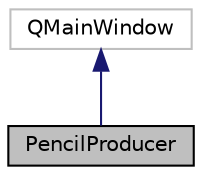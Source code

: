 digraph "PencilProducer"
{
 // LATEX_PDF_SIZE
  edge [fontname="Helvetica",fontsize="10",labelfontname="Helvetica",labelfontsize="10"];
  node [fontname="Helvetica",fontsize="10",shape=record];
  Node0 [label="PencilProducer",height=0.2,width=0.4,color="black", fillcolor="grey75", style="filled", fontcolor="black",tooltip="Class to implement the Pencil Producer game @detail In this class we will define the constructor/desc..."];
  Node1 -> Node0 [dir="back",color="midnightblue",fontsize="10",style="solid",fontname="Helvetica"];
  Node1 [label="QMainWindow",height=0.2,width=0.4,color="grey75", fillcolor="white", style="filled",tooltip=" "];
}
